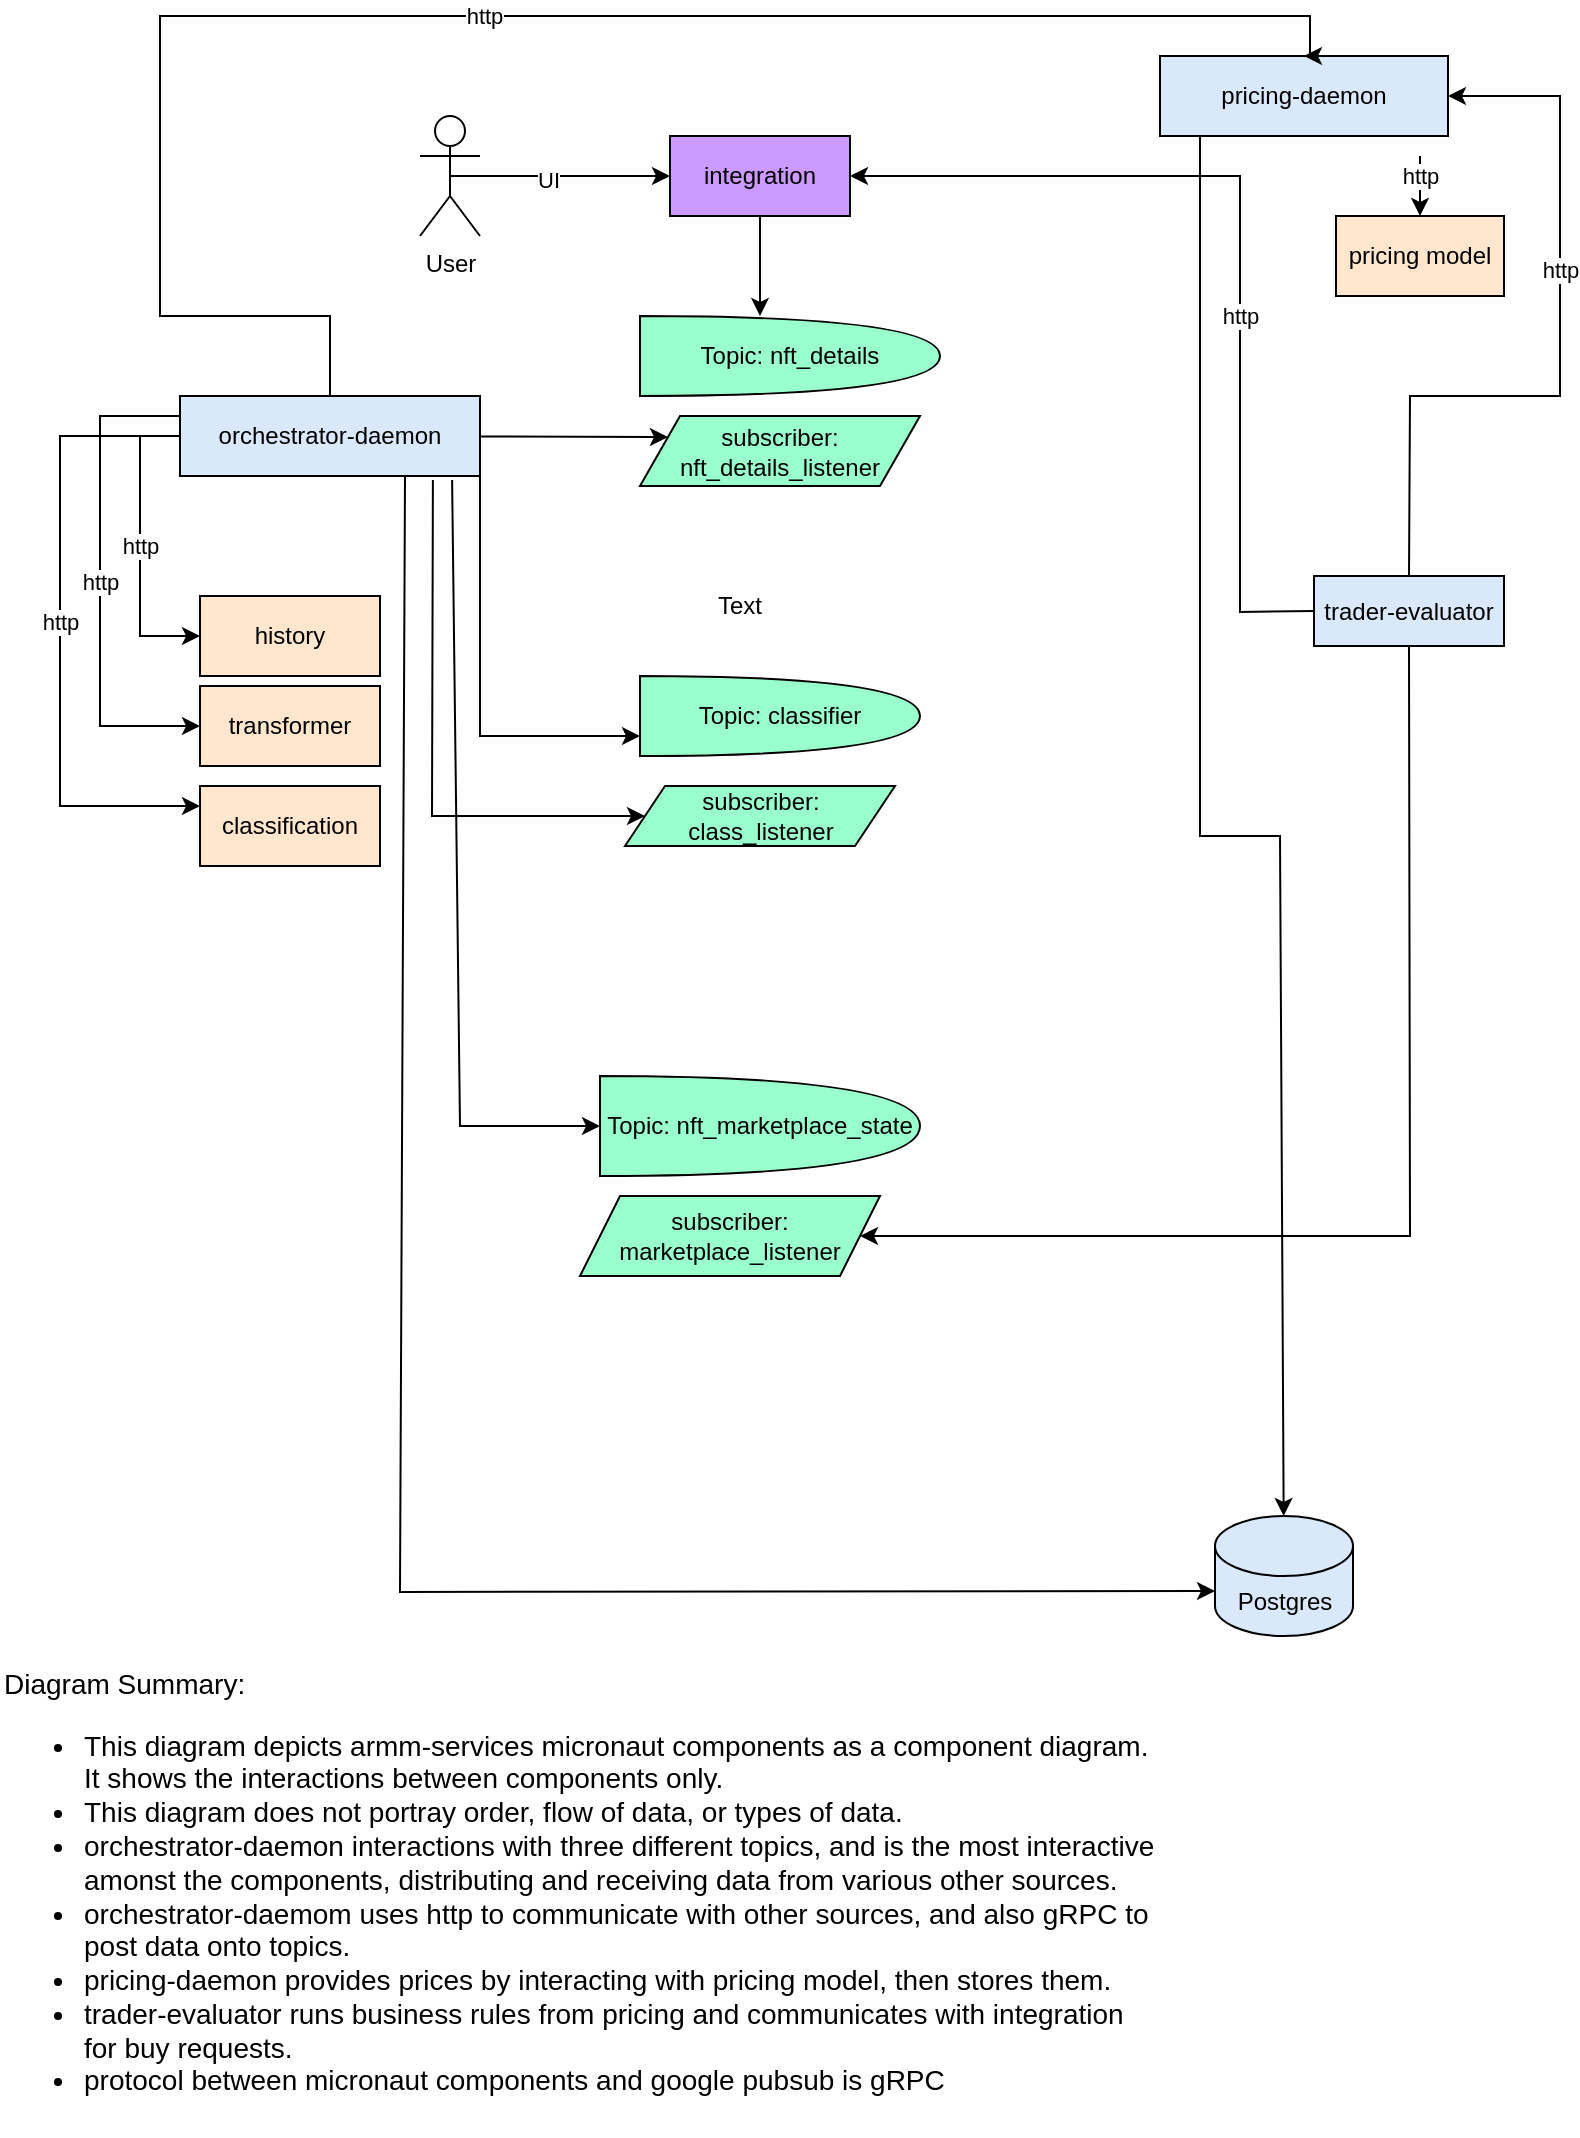 <mxfile version="20.2.3" type="device"><diagram id="D9_xZYIhCOgn5CTXs49W" name="Page-1"><mxGraphModel dx="1038" dy="649" grid="1" gridSize="10" guides="1" tooltips="1" connect="1" arrows="1" fold="1" page="1" pageScale="1" pageWidth="850" pageHeight="1100" math="0" shadow="0"><root><mxCell id="0"/><mxCell id="1" parent="0"/><mxCell id="EFuIeXLdkr1-R-tkhBtC-2" value="Topic: nft_details" style="shape=or;whiteSpace=wrap;html=1;fillColor=#99FFCC;" parent="1" vertex="1"><mxGeometry x="360" y="170" width="150" height="40" as="geometry"/></mxCell><mxCell id="EFuIeXLdkr1-R-tkhBtC-3" value="Topic: classifier" style="shape=or;whiteSpace=wrap;html=1;fillColor=#99FFCC;" parent="1" vertex="1"><mxGeometry x="360" y="350" width="140" height="40" as="geometry"/></mxCell><mxCell id="EFuIeXLdkr1-R-tkhBtC-4" value="Topic: nft_marketplace_state" style="shape=or;whiteSpace=wrap;html=1;fillColor=#99FFCC;" parent="1" vertex="1"><mxGeometry x="340" y="550" width="160" height="50" as="geometry"/></mxCell><mxCell id="EFuIeXLdkr1-R-tkhBtC-5" value="history" style="rounded=0;whiteSpace=wrap;html=1;fillColor=#FFE6CC;" parent="1" vertex="1"><mxGeometry x="140" y="310" width="90" height="40" as="geometry"/></mxCell><mxCell id="EFuIeXLdkr1-R-tkhBtC-6" value="transformer" style="rounded=0;whiteSpace=wrap;html=1;fillColor=#FFE6CC;" parent="1" vertex="1"><mxGeometry x="140" y="355" width="90" height="40" as="geometry"/></mxCell><mxCell id="EFuIeXLdkr1-R-tkhBtC-7" value="classification" style="rounded=0;whiteSpace=wrap;html=1;fillColor=#FFE6CC;" parent="1" vertex="1"><mxGeometry x="140" y="405" width="90" height="40" as="geometry"/></mxCell><mxCell id="EFuIeXLdkr1-R-tkhBtC-40" value="http" style="edgeStyle=orthogonalEdgeStyle;rounded=0;orthogonalLoop=1;jettySize=auto;html=1;exitX=0;exitY=0.5;exitDx=0;exitDy=0;entryX=0;entryY=0.5;entryDx=0;entryDy=0;" parent="1" source="EFuIeXLdkr1-R-tkhBtC-8" target="EFuIeXLdkr1-R-tkhBtC-5" edge="1"><mxGeometry relative="1" as="geometry"><Array as="points"><mxPoint x="110" y="230"/><mxPoint x="110" y="330"/></Array></mxGeometry></mxCell><mxCell id="EFuIeXLdkr1-R-tkhBtC-50" style="edgeStyle=orthogonalEdgeStyle;rounded=0;orthogonalLoop=1;jettySize=auto;html=1;exitX=1;exitY=1;exitDx=0;exitDy=0;entryX=0;entryY=0.75;entryDx=0;entryDy=0;entryPerimeter=0;" parent="1" source="EFuIeXLdkr1-R-tkhBtC-8" target="EFuIeXLdkr1-R-tkhBtC-3" edge="1"><mxGeometry relative="1" as="geometry"/></mxCell><mxCell id="EFuIeXLdkr1-R-tkhBtC-8" value="orchestrator-daemon" style="rounded=0;whiteSpace=wrap;html=1;fillColor=#DAE8FC;" parent="1" vertex="1"><mxGeometry x="130" y="210" width="150" height="40" as="geometry"/></mxCell><mxCell id="EFuIeXLdkr1-R-tkhBtC-9" value="pricing-daemon" style="rounded=0;whiteSpace=wrap;html=1;fillColor=#DAE8FC;" parent="1" vertex="1"><mxGeometry x="620" y="40" width="144" height="40" as="geometry"/></mxCell><mxCell id="EFuIeXLdkr1-R-tkhBtC-10" value="trader-evaluator" style="rounded=0;whiteSpace=wrap;html=1;fillColor=#DAE8FC;" parent="1" vertex="1"><mxGeometry x="697" y="300" width="95" height="35" as="geometry"/></mxCell><mxCell id="EFuIeXLdkr1-R-tkhBtC-11" value="pricing model" style="rounded=0;whiteSpace=wrap;html=1;fillColor=#FFE6CC;" parent="1" vertex="1"><mxGeometry x="708" y="120" width="84" height="40" as="geometry"/></mxCell><mxCell id="EFuIeXLdkr1-R-tkhBtC-28" style="edgeStyle=orthogonalEdgeStyle;rounded=0;orthogonalLoop=1;jettySize=auto;html=1;exitX=0.5;exitY=1;exitDx=0;exitDy=0;entryX=0.4;entryY=0;entryDx=0;entryDy=0;entryPerimeter=0;" parent="1" source="EFuIeXLdkr1-R-tkhBtC-12" target="EFuIeXLdkr1-R-tkhBtC-2" edge="1"><mxGeometry relative="1" as="geometry"/></mxCell><mxCell id="EFuIeXLdkr1-R-tkhBtC-12" value="integration" style="rounded=0;whiteSpace=wrap;html=1;fillColor=#CC99FF;" parent="1" vertex="1"><mxGeometry x="375" y="80" width="90" height="40" as="geometry"/></mxCell><mxCell id="EFuIeXLdkr1-R-tkhBtC-13" value="subscriber: nft_details_listener" style="shape=parallelogram;perimeter=parallelogramPerimeter;whiteSpace=wrap;html=1;fixedSize=1;fillColor=#99FFCC;" parent="1" vertex="1"><mxGeometry x="360" y="220" width="140" height="35" as="geometry"/></mxCell><mxCell id="EFuIeXLdkr1-R-tkhBtC-14" value="subscriber: class_listener" style="shape=parallelogram;perimeter=parallelogramPerimeter;whiteSpace=wrap;html=1;fixedSize=1;fillColor=#99FFCC;" parent="1" vertex="1"><mxGeometry x="352.5" y="405" width="135" height="30" as="geometry"/></mxCell><mxCell id="EFuIeXLdkr1-R-tkhBtC-15" value="subscriber: marketplace_listener" style="shape=parallelogram;perimeter=parallelogramPerimeter;whiteSpace=wrap;html=1;fixedSize=1;fillColor=#99FFCC;" parent="1" vertex="1"><mxGeometry x="330" y="610" width="150" height="40" as="geometry"/></mxCell><mxCell id="EFuIeXLdkr1-R-tkhBtC-25" style="edgeStyle=orthogonalEdgeStyle;rounded=0;orthogonalLoop=1;jettySize=auto;html=1;exitX=0.5;exitY=0.5;exitDx=0;exitDy=0;exitPerimeter=0;" parent="1" source="EFuIeXLdkr1-R-tkhBtC-16" target="EFuIeXLdkr1-R-tkhBtC-12" edge="1"><mxGeometry relative="1" as="geometry"/></mxCell><mxCell id="EFuIeXLdkr1-R-tkhBtC-37" value="UI" style="edgeLabel;html=1;align=center;verticalAlign=middle;resizable=0;points=[];" parent="EFuIeXLdkr1-R-tkhBtC-25" vertex="1" connectable="0"><mxGeometry x="-0.108" y="-2" relative="1" as="geometry"><mxPoint as="offset"/></mxGeometry></mxCell><mxCell id="EFuIeXLdkr1-R-tkhBtC-16" value="User" style="shape=umlActor;verticalLabelPosition=bottom;verticalAlign=top;html=1;outlineConnect=0;" parent="1" vertex="1"><mxGeometry x="250" y="70" width="30" height="60" as="geometry"/></mxCell><mxCell id="EFuIeXLdkr1-R-tkhBtC-27" value="" style="endArrow=classic;html=1;rounded=0;entryX=0;entryY=0.25;entryDx=0;entryDy=0;" parent="1" source="EFuIeXLdkr1-R-tkhBtC-8" target="EFuIeXLdkr1-R-tkhBtC-13" edge="1"><mxGeometry width="50" height="50" relative="1" as="geometry"><mxPoint x="280" y="231" as="sourcePoint"/><mxPoint x="270" y="180" as="targetPoint"/></mxGeometry></mxCell><mxCell id="EFuIeXLdkr1-R-tkhBtC-41" value="http" style="edgeStyle=orthogonalEdgeStyle;rounded=0;orthogonalLoop=1;jettySize=auto;html=1;exitX=0;exitY=0.25;exitDx=0;exitDy=0;entryX=0;entryY=0.5;entryDx=0;entryDy=0;" parent="1" source="EFuIeXLdkr1-R-tkhBtC-8" target="EFuIeXLdkr1-R-tkhBtC-6" edge="1"><mxGeometry relative="1" as="geometry"><mxPoint x="140" y="240" as="sourcePoint"/><mxPoint x="150" y="315" as="targetPoint"/><Array as="points"><mxPoint x="90" y="220"/><mxPoint x="90" y="375"/></Array></mxGeometry></mxCell><mxCell id="EFuIeXLdkr1-R-tkhBtC-42" value="http" style="edgeStyle=orthogonalEdgeStyle;rounded=0;orthogonalLoop=1;jettySize=auto;html=1;exitX=0;exitY=0.75;exitDx=0;exitDy=0;entryX=0;entryY=0.25;entryDx=0;entryDy=0;" parent="1" source="EFuIeXLdkr1-R-tkhBtC-8" target="EFuIeXLdkr1-R-tkhBtC-7" edge="1"><mxGeometry relative="1" as="geometry"><mxPoint x="140" y="230" as="sourcePoint"/><mxPoint x="130" y="385" as="targetPoint"/><Array as="points"><mxPoint x="130" y="230"/><mxPoint x="70" y="230"/><mxPoint x="70" y="415"/></Array></mxGeometry></mxCell><mxCell id="EFuIeXLdkr1-R-tkhBtC-44" value="Postgres" style="shape=cylinder3;whiteSpace=wrap;html=1;boundedLbl=1;backgroundOutline=1;size=15;fillColor=#DAE8FC;" parent="1" vertex="1"><mxGeometry x="647.5" y="770" width="69" height="60" as="geometry"/></mxCell><mxCell id="EFuIeXLdkr1-R-tkhBtC-46" value="" style="endArrow=classic;html=1;rounded=0;exitX=0.75;exitY=1;exitDx=0;exitDy=0;entryX=0;entryY=0;entryDx=0;entryDy=37.5;entryPerimeter=0;" parent="1" source="EFuIeXLdkr1-R-tkhBtC-8" target="EFuIeXLdkr1-R-tkhBtC-44" edge="1"><mxGeometry width="50" height="50" relative="1" as="geometry"><mxPoint x="550" y="340" as="sourcePoint"/><mxPoint x="600" y="290" as="targetPoint"/><Array as="points"><mxPoint x="240" y="808"/></Array></mxGeometry></mxCell><mxCell id="EFuIeXLdkr1-R-tkhBtC-49" value="" style="endArrow=classic;html=1;rounded=0;exitX=0.843;exitY=1.05;exitDx=0;exitDy=0;exitPerimeter=0;entryX=0;entryY=0.5;entryDx=0;entryDy=0;" parent="1" source="EFuIeXLdkr1-R-tkhBtC-8" target="EFuIeXLdkr1-R-tkhBtC-14" edge="1"><mxGeometry width="50" height="50" relative="1" as="geometry"><mxPoint x="325" y="330" as="sourcePoint"/><mxPoint x="375" y="280" as="targetPoint"/><Array as="points"><mxPoint x="256" y="420"/></Array></mxGeometry></mxCell><mxCell id="EFuIeXLdkr1-R-tkhBtC-52" value="" style="endArrow=classic;html=1;rounded=0;exitX=0.907;exitY=1.05;exitDx=0;exitDy=0;exitPerimeter=0;entryX=0;entryY=0.5;entryDx=0;entryDy=0;entryPerimeter=0;" parent="1" source="EFuIeXLdkr1-R-tkhBtC-8" target="EFuIeXLdkr1-R-tkhBtC-4" edge="1"><mxGeometry width="50" height="50" relative="1" as="geometry"><mxPoint x="510" y="390" as="sourcePoint"/><mxPoint x="560" y="340" as="targetPoint"/><Array as="points"><mxPoint x="270" y="575"/></Array></mxGeometry></mxCell><mxCell id="EFuIeXLdkr1-R-tkhBtC-53" value="http" style="edgeStyle=orthogonalEdgeStyle;rounded=0;orthogonalLoop=1;jettySize=auto;html=1;exitX=0.5;exitY=0;exitDx=0;exitDy=0;entryX=0.5;entryY=0;entryDx=0;entryDy=0;" parent="1" source="EFuIeXLdkr1-R-tkhBtC-8" target="EFuIeXLdkr1-R-tkhBtC-9" edge="1"><mxGeometry relative="1" as="geometry"><mxPoint x="140" y="240" as="sourcePoint"/><mxPoint x="150" y="340" as="targetPoint"/><Array as="points"><mxPoint x="205" y="170"/><mxPoint x="120" y="170"/><mxPoint x="120" y="20"/><mxPoint x="695" y="20"/></Array></mxGeometry></mxCell><mxCell id="EFuIeXLdkr1-R-tkhBtC-54" value="" style="endArrow=classic;html=1;rounded=0;" parent="1" target="EFuIeXLdkr1-R-tkhBtC-44" edge="1"><mxGeometry width="50" height="50" relative="1" as="geometry"><mxPoint x="640" y="80" as="sourcePoint"/><mxPoint x="650" y="640" as="targetPoint"/><Array as="points"><mxPoint x="640" y="430"/><mxPoint x="680" y="430"/></Array></mxGeometry></mxCell><mxCell id="EFuIeXLdkr1-R-tkhBtC-57" value="http" style="endArrow=classic;html=1;rounded=0;" parent="1" target="EFuIeXLdkr1-R-tkhBtC-11" edge="1"><mxGeometry x="-0.333" width="50" height="50" relative="1" as="geometry"><mxPoint x="750" y="90" as="sourcePoint"/><mxPoint x="560" y="190" as="targetPoint"/><mxPoint as="offset"/></mxGeometry></mxCell><mxCell id="EFuIeXLdkr1-R-tkhBtC-58" value="http" style="endArrow=classic;html=1;rounded=0;entryX=1;entryY=0.5;entryDx=0;entryDy=0;exitX=0.5;exitY=0;exitDx=0;exitDy=0;" parent="1" source="EFuIeXLdkr1-R-tkhBtC-10" target="EFuIeXLdkr1-R-tkhBtC-9" edge="1"><mxGeometry x="0.233" width="50" height="50" relative="1" as="geometry"><mxPoint x="820" y="210" as="sourcePoint"/><mxPoint x="820" y="110" as="targetPoint"/><Array as="points"><mxPoint x="745" y="210"/><mxPoint x="820" y="210"/><mxPoint x="820" y="60"/></Array><mxPoint as="offset"/></mxGeometry></mxCell><mxCell id="EFuIeXLdkr1-R-tkhBtC-59" value="" style="endArrow=classic;html=1;rounded=0;exitX=0.5;exitY=1;exitDx=0;exitDy=0;entryX=1;entryY=0.5;entryDx=0;entryDy=0;" parent="1" source="EFuIeXLdkr1-R-tkhBtC-10" target="EFuIeXLdkr1-R-tkhBtC-15" edge="1"><mxGeometry width="50" height="50" relative="1" as="geometry"><mxPoint x="510" y="540" as="sourcePoint"/><mxPoint x="560" y="490" as="targetPoint"/><Array as="points"><mxPoint x="745" y="630"/></Array></mxGeometry></mxCell><mxCell id="EFuIeXLdkr1-R-tkhBtC-60" value="" style="endArrow=classic;html=1;rounded=0;entryX=1;entryY=0.5;entryDx=0;entryDy=0;exitX=0;exitY=0.5;exitDx=0;exitDy=0;" parent="1" source="EFuIeXLdkr1-R-tkhBtC-10" target="EFuIeXLdkr1-R-tkhBtC-12" edge="1"><mxGeometry width="50" height="50" relative="1" as="geometry"><mxPoint x="700" y="310" as="sourcePoint"/><mxPoint x="560" y="290" as="targetPoint"/><Array as="points"><mxPoint x="660" y="318"/><mxPoint x="660" y="100"/></Array></mxGeometry></mxCell><mxCell id="EFuIeXLdkr1-R-tkhBtC-61" value="http" style="edgeLabel;html=1;align=center;verticalAlign=middle;resizable=0;points=[];" parent="EFuIeXLdkr1-R-tkhBtC-60" vertex="1" connectable="0"><mxGeometry x="0.195" y="1" relative="1" as="geometry"><mxPoint x="14" y="69" as="offset"/></mxGeometry></mxCell><mxCell id="EFuIeXLdkr1-R-tkhBtC-62" value="Text" style="text;html=1;strokeColor=none;fillColor=none;align=center;verticalAlign=middle;whiteSpace=wrap;rounded=0;" parent="1" vertex="1"><mxGeometry x="380" y="300" width="60" height="30" as="geometry"/></mxCell><mxCell id="EFuIeXLdkr1-R-tkhBtC-63" value="Diagram Summary:&lt;br&gt;&lt;ul&gt;&lt;li style=&quot;&quot;&gt;This diagram depicts armm-services micronaut components as a component diagram. It shows the interactions between components only.&lt;/li&gt;&lt;li style=&quot;&quot;&gt;This diagram does not portray order, flow of data, or types of data.&lt;/li&gt;&lt;li style=&quot;&quot;&gt;orchestrator-daemon interactions with three different topics, and is the most interactive amonst the components, distributing and receiving data from various other sources.&lt;/li&gt;&lt;li style=&quot;&quot;&gt;orchestrator-daemom uses http to communicate with other sources, and also gRPC to post data onto topics.&amp;nbsp;&lt;/li&gt;&lt;li style=&quot;&quot;&gt;pricing-daemon provides prices by interacting with pricing model, then stores them.&lt;/li&gt;&lt;li style=&quot;&quot;&gt;trader-evaluator runs business rules from pricing and communicates with integration for buy requests.&lt;/li&gt;&lt;li style=&quot;&quot;&gt;protocol between micronaut components and google pubsub is gRPC&lt;/li&gt;&lt;/ul&gt;" style="text;html=1;strokeColor=none;fillColor=none;align=left;verticalAlign=middle;whiteSpace=wrap;rounded=0;fontSize=14;" parent="1" vertex="1"><mxGeometry x="40" y="840" width="580" height="240" as="geometry"/></mxCell></root></mxGraphModel></diagram></mxfile>